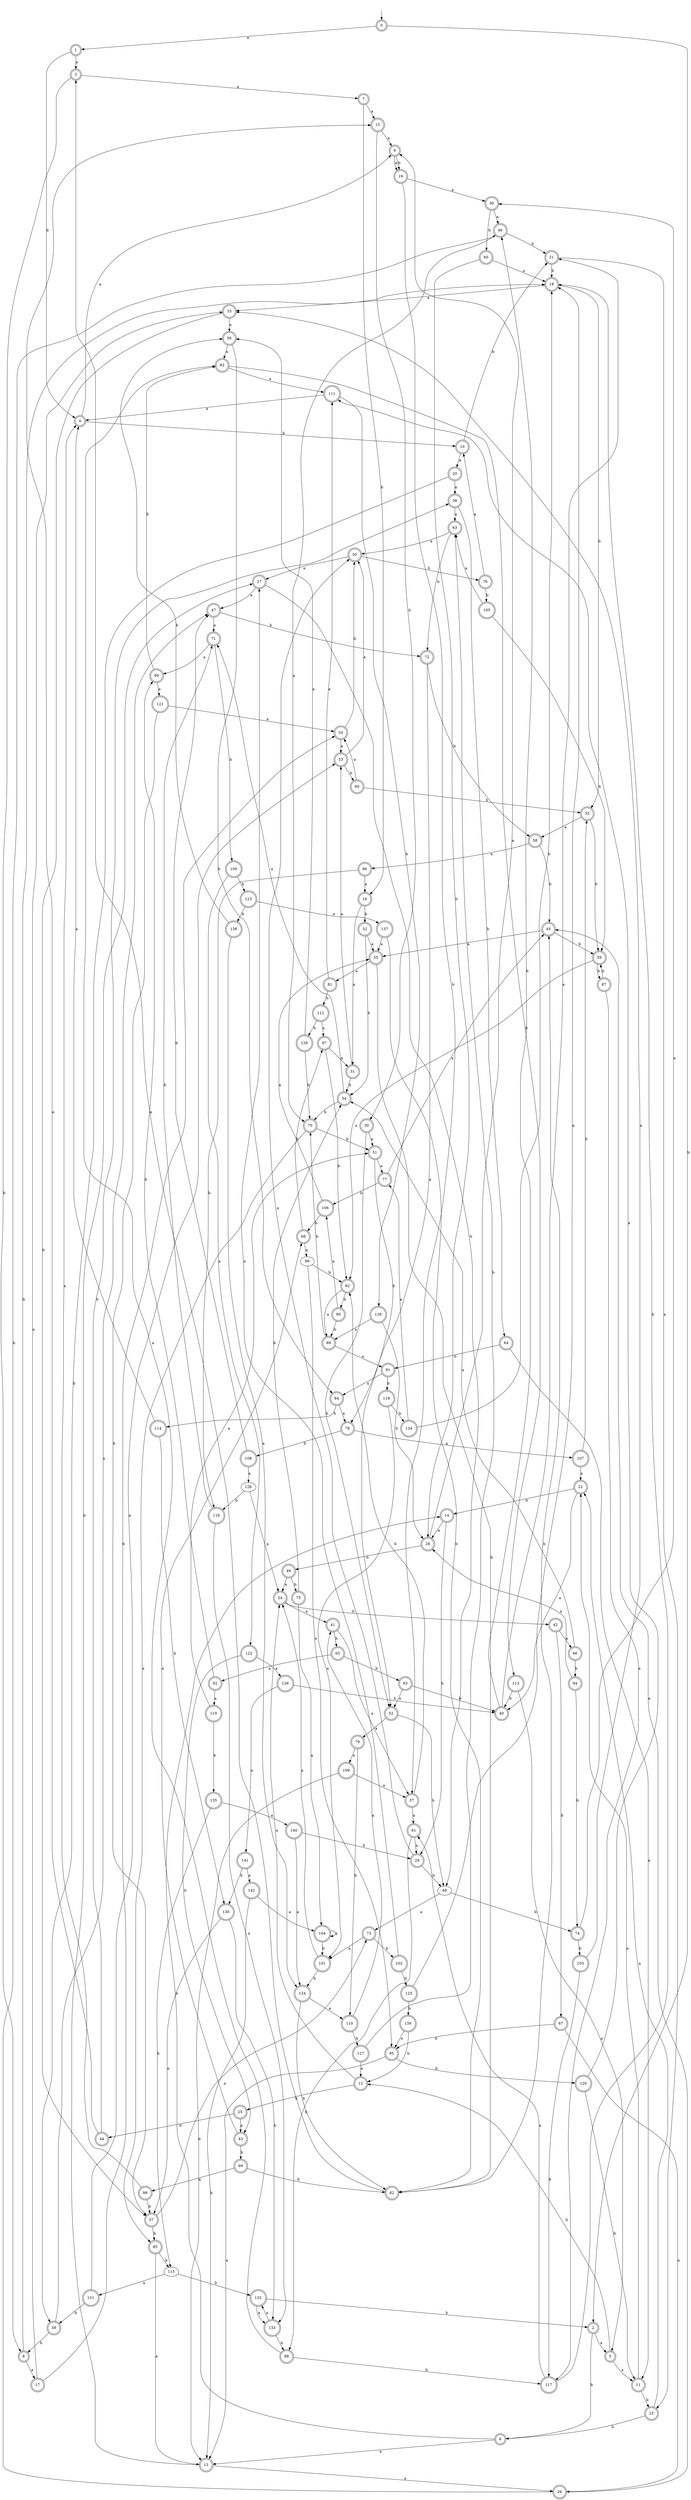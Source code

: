 digraph RandomDFA {
  __start0 [label="", shape=none];
  __start0 -> 0 [label=""];
  0 [shape=circle] [shape=doublecircle]
  0 -> 1 [label="a"]
  0 -> 2 [label="b"]
  1 [shape=doublecircle]
  1 -> 3 [label="a"]
  1 -> 4 [label="b"]
  2 [shape=doublecircle]
  2 -> 5 [label="a"]
  2 -> 6 [label="b"]
  3 [shape=doublecircle]
  3 -> 7 [label="a"]
  3 -> 8 [label="b"]
  4 [shape=doublecircle]
  4 -> 9 [label="a"]
  4 -> 10 [label="b"]
  5 [shape=doublecircle]
  5 -> 11 [label="a"]
  5 -> 12 [label="b"]
  6 [shape=doublecircle]
  6 -> 13 [label="a"]
  6 -> 14 [label="b"]
  7 [shape=doublecircle]
  7 -> 15 [label="a"]
  7 -> 16 [label="b"]
  8 [shape=doublecircle]
  8 -> 17 [label="a"]
  8 -> 18 [label="b"]
  9 [shape=doublecircle]
  9 -> 19 [label="a"]
  9 -> 19 [label="b"]
  10 [shape=doublecircle]
  10 -> 20 [label="a"]
  10 -> 21 [label="b"]
  11 [shape=doublecircle]
  11 -> 22 [label="a"]
  11 -> 23 [label="b"]
  12 [shape=doublecircle]
  12 -> 24 [label="a"]
  12 -> 25 [label="b"]
  13 [shape=doublecircle]
  13 -> 26 [label="a"]
  13 -> 27 [label="b"]
  14 [shape=doublecircle]
  14 -> 28 [label="a"]
  14 -> 29 [label="b"]
  15 [shape=doublecircle]
  15 -> 9 [label="a"]
  15 -> 30 [label="b"]
  16 [shape=doublecircle]
  16 -> 31 [label="a"]
  16 -> 32 [label="b"]
  17 [shape=doublecircle]
  17 -> 33 [label="a"]
  17 -> 34 [label="b"]
  18 [shape=doublecircle]
  18 -> 33 [label="a"]
  18 -> 35 [label="b"]
  19 [shape=doublecircle]
  19 -> 36 [label="a"]
  19 -> 37 [label="b"]
  20 [shape=doublecircle]
  20 -> 38 [label="a"]
  20 -> 39 [label="b"]
  21 [shape=doublecircle]
  21 -> 23 [label="a"]
  21 -> 18 [label="b"]
  22 [shape=doublecircle]
  22 -> 40 [label="a"]
  22 -> 14 [label="b"]
  23 [shape=doublecircle]
  23 -> 22 [label="a"]
  23 -> 6 [label="b"]
  24 [shape=doublecircle]
  24 -> 41 [label="a"]
  24 -> 42 [label="b"]
  25 [shape=doublecircle]
  25 -> 43 [label="a"]
  25 -> 44 [label="b"]
  26 [shape=doublecircle]
  26 -> 45 [label="a"]
  26 -> 46 [label="b"]
  27 [shape=doublecircle]
  27 -> 47 [label="a"]
  27 -> 48 [label="b"]
  28 [shape=doublecircle]
  28 -> 9 [label="a"]
  28 -> 49 [label="b"]
  29 [shape=doublecircle]
  29 -> 50 [label="a"]
  29 -> 48 [label="b"]
  30 [shape=doublecircle]
  30 -> 51 [label="a"]
  30 -> 52 [label="b"]
  31 [shape=doublecircle]
  31 -> 53 [label="a"]
  31 -> 54 [label="b"]
  32 [shape=doublecircle]
  32 -> 55 [label="a"]
  32 -> 54 [label="b"]
  33 [shape=doublecircle]
  33 -> 56 [label="a"]
  33 -> 57 [label="b"]
  34 [shape=doublecircle]
  34 -> 53 [label="a"]
  34 -> 50 [label="b"]
  35 [shape=doublecircle]
  35 -> 58 [label="a"]
  35 -> 59 [label="b"]
  36 [shape=doublecircle]
  36 -> 46 [label="a"]
  36 -> 60 [label="b"]
  37 [shape=doublecircle]
  37 -> 61 [label="a"]
  37 -> 62 [label="b"]
  38 [shape=doublecircle]
  38 -> 63 [label="a"]
  38 -> 64 [label="b"]
  39 [shape=doublecircle]
  39 -> 47 [label="a"]
  39 -> 8 [label="b"]
  40 [shape=doublecircle]
  40 -> 21 [label="a"]
  40 -> 46 [label="b"]
  41 [shape=doublecircle]
  41 -> 37 [label="a"]
  41 -> 65 [label="b"]
  42 [shape=doublecircle]
  42 -> 66 [label="a"]
  42 -> 67 [label="b"]
  43 [shape=doublecircle]
  43 -> 68 [label="a"]
  43 -> 69 [label="b"]
  44 [shape=doublecircle]
  44 -> 15 [label="a"]
  44 -> 38 [label="b"]
  45 [shape=doublecircle]
  45 -> 55 [label="a"]
  45 -> 59 [label="b"]
  46 [shape=doublecircle]
  46 -> 70 [label="a"]
  46 -> 21 [label="b"]
  47 [shape=doublecircle]
  47 -> 71 [label="a"]
  47 -> 72 [label="b"]
  48
  48 -> 73 [label="a"]
  48 -> 74 [label="b"]
  49 [shape=doublecircle]
  49 -> 24 [label="a"]
  49 -> 75 [label="b"]
  50 [shape=doublecircle]
  50 -> 27 [label="a"]
  50 -> 76 [label="b"]
  51 [shape=doublecircle]
  51 -> 77 [label="a"]
  51 -> 78 [label="b"]
  52 [shape=doublecircle]
  52 -> 79 [label="a"]
  52 -> 48 [label="b"]
  53 [shape=doublecircle]
  53 -> 50 [label="a"]
  53 -> 80 [label="b"]
  54 [shape=doublecircle]
  54 -> 71 [label="a"]
  54 -> 70 [label="b"]
  55 [shape=doublecircle]
  55 -> 81 [label="a"]
  55 -> 82 [label="b"]
  56 [shape=doublecircle]
  56 -> 83 [label="a"]
  56 -> 84 [label="b"]
  57 [shape=doublecircle]
  57 -> 73 [label="a"]
  57 -> 85 [label="b"]
  58 [shape=doublecircle]
  58 -> 86 [label="a"]
  58 -> 45 [label="b"]
  59 [shape=doublecircle]
  59 -> 62 [label="a"]
  59 -> 87 [label="b"]
  60 [shape=doublecircle]
  60 -> 18 [label="a"]
  60 -> 28 [label="b"]
  61 [shape=doublecircle]
  61 -> 29 [label="a"]
  61 -> 88 [label="b"]
  62 [shape=doublecircle]
  62 -> 89 [label="a"]
  62 -> 90 [label="b"]
  63 [shape=doublecircle]
  63 -> 50 [label="a"]
  63 -> 72 [label="b"]
  64 [shape=doublecircle]
  64 -> 11 [label="a"]
  64 -> 91 [label="b"]
  65 [shape=doublecircle]
  65 -> 92 [label="a"]
  65 -> 93 [label="b"]
  66 [shape=doublecircle]
  66 -> 54 [label="a"]
  66 -> 94 [label="b"]
  67 [shape=doublecircle]
  67 -> 26 [label="a"]
  67 -> 95 [label="b"]
  68 [shape=doublecircle]
  68 -> 96 [label="a"]
  68 -> 97 [label="b"]
  69 [shape=doublecircle]
  69 -> 98 [label="a"]
  69 -> 82 [label="b"]
  70 [shape=doublecircle]
  70 -> 85 [label="a"]
  70 -> 51 [label="b"]
  71 [shape=doublecircle]
  71 -> 99 [label="a"]
  71 -> 100 [label="b"]
  72 [shape=doublecircle]
  72 -> 52 [label="a"]
  72 -> 58 [label="b"]
  73 [shape=doublecircle]
  73 -> 101 [label="a"]
  73 -> 102 [label="b"]
  74 [shape=doublecircle]
  74 -> 36 [label="a"]
  74 -> 103 [label="b"]
  75 [shape=doublecircle]
  75 -> 104 [label="a"]
  75 -> 54 [label="b"]
  76 [shape=doublecircle]
  76 -> 10 [label="a"]
  76 -> 105 [label="b"]
  77 [shape=doublecircle]
  77 -> 45 [label="a"]
  77 -> 106 [label="b"]
  78 [shape=doublecircle]
  78 -> 107 [label="a"]
  78 -> 108 [label="b"]
  79 [shape=doublecircle]
  79 -> 109 [label="a"]
  79 -> 110 [label="b"]
  80 [shape=doublecircle]
  80 -> 34 [label="a"]
  80 -> 35 [label="b"]
  81 [shape=doublecircle]
  81 -> 111 [label="a"]
  81 -> 112 [label="b"]
  82 [shape=doublecircle]
  82 -> 3 [label="a"]
  82 -> 45 [label="b"]
  83 [shape=doublecircle]
  83 -> 111 [label="a"]
  83 -> 113 [label="b"]
  84 [shape=doublecircle]
  84 -> 78 [label="a"]
  84 -> 114 [label="b"]
  85 [shape=doublecircle]
  85 -> 13 [label="a"]
  85 -> 115 [label="b"]
  86 [shape=doublecircle]
  86 -> 16 [label="a"]
  86 -> 116 [label="b"]
  87 [shape=doublecircle]
  87 -> 117 [label="a"]
  87 -> 59 [label="b"]
  88 [shape=doublecircle]
  88 -> 83 [label="a"]
  88 -> 117 [label="b"]
  89 [shape=doublecircle]
  89 -> 91 [label="a"]
  89 -> 70 [label="b"]
  90 [shape=doublecircle]
  90 -> 106 [label="a"]
  90 -> 89 [label="b"]
  91 [shape=doublecircle]
  91 -> 84 [label="a"]
  91 -> 118 [label="b"]
  92 [shape=doublecircle]
  92 -> 119 [label="a"]
  92 -> 99 [label="b"]
  93 [shape=doublecircle]
  93 -> 52 [label="a"]
  93 -> 40 [label="b"]
  94 [shape=doublecircle]
  94 -> 28 [label="a"]
  94 -> 74 [label="b"]
  95 [shape=doublecircle]
  95 -> 13 [label="a"]
  95 -> 120 [label="b"]
  96
  96 -> 95 [label="a"]
  96 -> 62 [label="b"]
  97 [shape=doublecircle]
  97 -> 31 [label="a"]
  97 -> 62 [label="b"]
  98 [shape=doublecircle]
  98 -> 4 [label="a"]
  98 -> 57 [label="b"]
  99 [shape=doublecircle]
  99 -> 121 [label="a"]
  99 -> 83 [label="b"]
  100 [shape=doublecircle]
  100 -> 122 [label="a"]
  100 -> 123 [label="b"]
  101 [shape=doublecircle]
  101 -> 24 [label="a"]
  101 -> 124 [label="b"]
  102 [shape=doublecircle]
  102 -> 27 [label="a"]
  102 -> 125 [label="b"]
  103 [shape=doublecircle]
  103 -> 33 [label="a"]
  103 -> 117 [label="b"]
  104 [shape=doublecircle]
  104 -> 104 [label="a"]
  104 -> 101 [label="b"]
  105 [shape=doublecircle]
  105 -> 63 [label="a"]
  105 -> 59 [label="b"]
  106 [shape=doublecircle]
  106 -> 55 [label="a"]
  106 -> 68 [label="b"]
  107 [shape=doublecircle]
  107 -> 22 [label="a"]
  107 -> 35 [label="b"]
  108 [shape=doublecircle]
  108 -> 126 [label="a"]
  108 -> 47 [label="b"]
  109 [shape=doublecircle]
  109 -> 37 [label="a"]
  109 -> 13 [label="b"]
  110 [shape=doublecircle]
  110 -> 41 [label="a"]
  110 -> 127 [label="b"]
  111 [shape=doublecircle]
  111 -> 4 [label="a"]
  111 -> 128 [label="b"]
  112 [shape=doublecircle]
  112 -> 97 [label="a"]
  112 -> 129 [label="b"]
  113 [shape=doublecircle]
  113 -> 5 [label="a"]
  113 -> 40 [label="b"]
  114 [shape=doublecircle]
  114 -> 4 [label="a"]
  114 -> 130 [label="b"]
  115
  115 -> 131 [label="a"]
  115 -> 132 [label="b"]
  116 [shape=doublecircle]
  116 -> 133 [label="a"]
  116 -> 71 [label="b"]
  117 [shape=doublecircle]
  117 -> 61 [label="a"]
  117 -> 18 [label="b"]
  118 [shape=doublecircle]
  118 -> 101 [label="a"]
  118 -> 134 [label="b"]
  119 [shape=doublecircle]
  119 -> 51 [label="a"]
  119 -> 135 [label="b"]
  120 [shape=doublecircle]
  120 -> 111 [label="a"]
  120 -> 11 [label="b"]
  121 [shape=doublecircle]
  121 -> 34 [label="a"]
  121 -> 57 [label="b"]
  122 [shape=doublecircle]
  122 -> 136 [label="a"]
  122 -> 43 [label="b"]
  123 [shape=doublecircle]
  123 -> 137 [label="a"]
  123 -> 138 [label="b"]
  124 [shape=doublecircle]
  124 -> 110 [label="a"]
  124 -> 82 [label="b"]
  125 [shape=doublecircle]
  125 -> 18 [label="a"]
  125 -> 139 [label="b"]
  126
  126 -> 24 [label="a"]
  126 -> 116 [label="b"]
  127 [shape=doublecircle]
  127 -> 12 [label="a"]
  127 -> 63 [label="b"]
  128 [shape=doublecircle]
  128 -> 89 [label="a"]
  128 -> 28 [label="b"]
  129 [shape=doublecircle]
  129 -> 56 [label="a"]
  129 -> 70 [label="b"]
  130 [shape=doublecircle]
  130 -> 57 [label="a"]
  130 -> 133 [label="b"]
  131 [shape=doublecircle]
  131 -> 53 [label="a"]
  131 -> 39 [label="b"]
  132 [shape=doublecircle]
  132 -> 133 [label="a"]
  132 -> 2 [label="b"]
  133 [shape=doublecircle]
  133 -> 132 [label="a"]
  133 -> 88 [label="b"]
  134 [shape=doublecircle]
  134 -> 77 [label="a"]
  134 -> 18 [label="b"]
  135 [shape=doublecircle]
  135 -> 140 [label="a"]
  135 -> 115 [label="b"]
  136 [shape=doublecircle]
  136 -> 141 [label="a"]
  136 -> 40 [label="b"]
  137 [shape=doublecircle]
  137 -> 55 [label="a"]
  137 -> 82 [label="b"]
  138 [shape=doublecircle]
  138 -> 124 [label="a"]
  138 -> 56 [label="b"]
  139 [shape=doublecircle]
  139 -> 95 [label="a"]
  139 -> 12 [label="b"]
  140 [shape=doublecircle]
  140 -> 124 [label="a"]
  140 -> 29 [label="b"]
  141 [shape=doublecircle]
  141 -> 142 [label="a"]
  141 -> 130 [label="b"]
  142 [shape=doublecircle]
  142 -> 104 [label="a"]
  142 -> 13 [label="b"]
}
